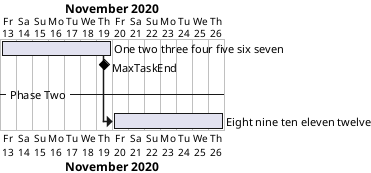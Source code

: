 {
  "sha1": "p5hkqnzkj0skkriemtsslhev1kvit7a",
  "insertion": {
    "when": "2024-06-04T17:28:40.708Z",
    "url": "https://forum.plantuml.net/12433/how-to-increase-width-of-day-in-gantt-diagram?show=13714#c13714",
    "user": "plantuml@gmail.com"
  }
}
@startgantt
Project starts 2020-11-13
[One two three four five six seven] lasts 7 days
[MaxTaskEnd] happens at [One two three four five six seven]'s end
-- Phase Two --
[Eight nine ten eleven twelve] lasts 7 days
[Eight nine ten eleven twelve] starts at [One two three four five six seven]'s end
@endgantt
